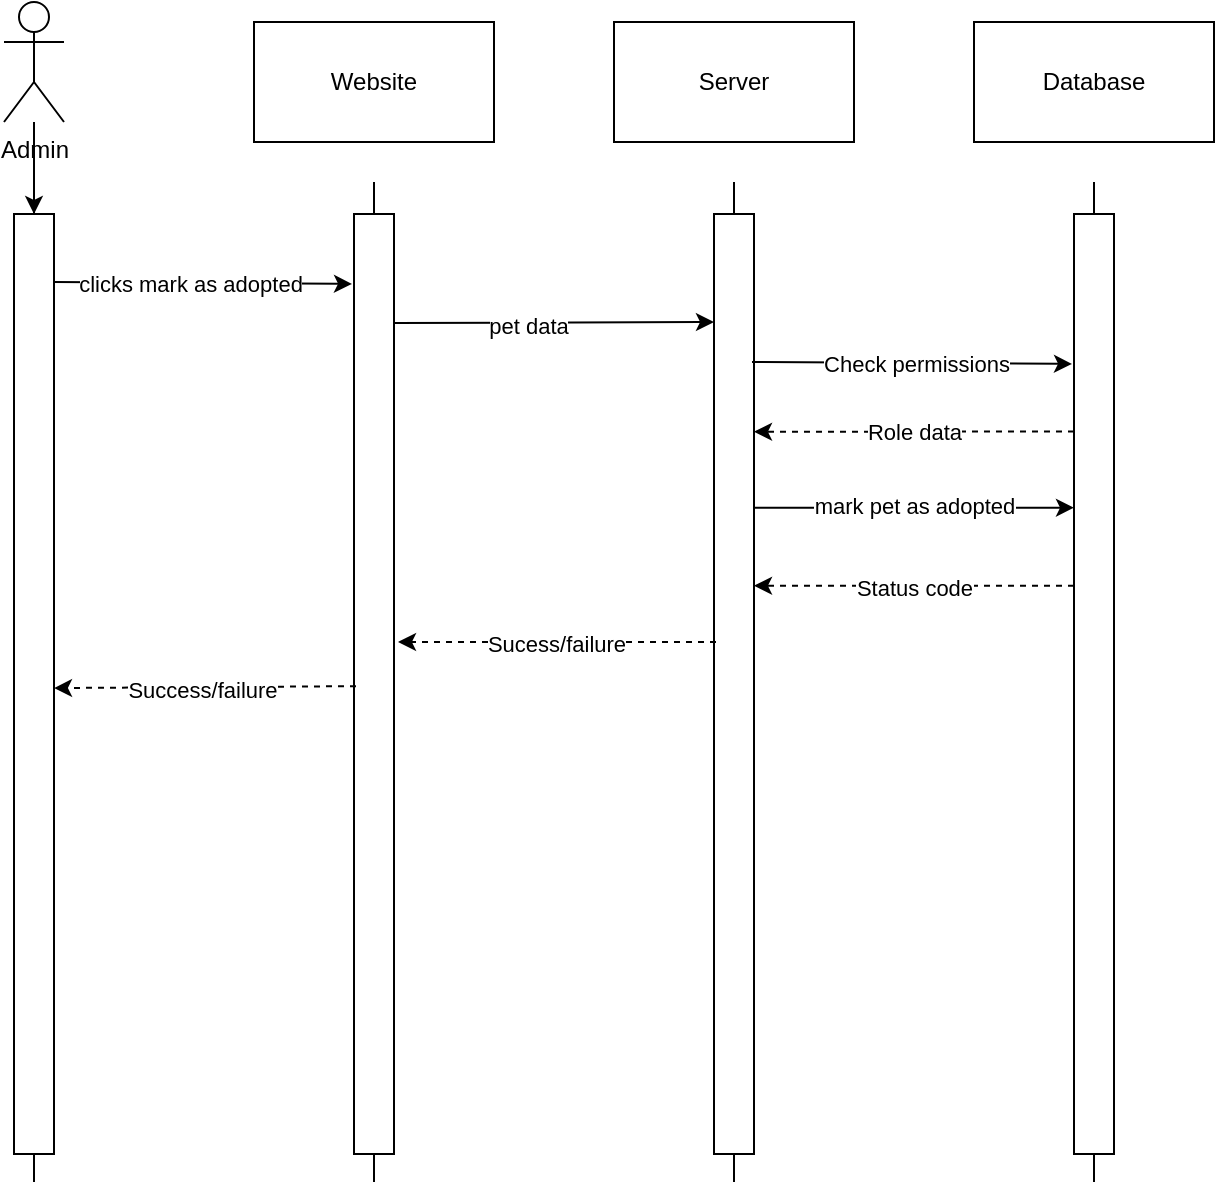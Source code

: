 <mxfile>
    <diagram id="dscZTHmvU6dGXjmu8BTy" name="Page-1">
        <mxGraphModel dx="909" dy="714" grid="1" gridSize="10" guides="1" tooltips="1" connect="1" arrows="1" fold="1" page="1" pageScale="1" pageWidth="850" pageHeight="1100" math="0" shadow="0">
            <root>
                <mxCell id="0"/>
                <mxCell id="1" parent="0"/>
                <mxCell id="41" value="" style="edgeStyle=none;html=1;" edge="1" parent="1" source="2" target="5">
                    <mxGeometry relative="1" as="geometry"/>
                </mxCell>
                <mxCell id="2" value="Admin" style="shape=umlActor;verticalLabelPosition=bottom;verticalAlign=top;html=1;outlineConnect=0;" vertex="1" parent="1">
                    <mxGeometry x="75" y="40" width="30" height="60" as="geometry"/>
                </mxCell>
                <mxCell id="3" value="" style="group" vertex="1" connectable="0" parent="1">
                    <mxGeometry x="80" y="130" width="20" height="500" as="geometry"/>
                </mxCell>
                <mxCell id="4" value="" style="endArrow=none;html=1;" edge="1" parent="3">
                    <mxGeometry width="50" height="50" relative="1" as="geometry">
                        <mxPoint x="10" y="500" as="sourcePoint"/>
                        <mxPoint x="10" as="targetPoint"/>
                    </mxGeometry>
                </mxCell>
                <mxCell id="5" value="" style="rounded=0;whiteSpace=wrap;html=1;" vertex="1" parent="3">
                    <mxGeometry y="16" width="20" height="470" as="geometry"/>
                </mxCell>
                <mxCell id="6" value="" style="group" vertex="1" connectable="0" parent="1">
                    <mxGeometry x="200" y="50" width="120" height="580" as="geometry"/>
                </mxCell>
                <mxCell id="7" value="" style="group" vertex="1" connectable="0" parent="6">
                    <mxGeometry x="50" y="80" width="20" height="500" as="geometry"/>
                </mxCell>
                <mxCell id="8" value="" style="endArrow=none;html=1;" edge="1" parent="7">
                    <mxGeometry width="50" height="50" relative="1" as="geometry">
                        <mxPoint x="10" y="500" as="sourcePoint"/>
                        <mxPoint x="10" as="targetPoint"/>
                    </mxGeometry>
                </mxCell>
                <mxCell id="11" value="" style="rounded=0;whiteSpace=wrap;html=1;" vertex="1" parent="7">
                    <mxGeometry y="16" width="20" height="470" as="geometry"/>
                </mxCell>
                <mxCell id="12" value="Website" style="rounded=0;whiteSpace=wrap;html=1;" vertex="1" parent="6">
                    <mxGeometry width="120" height="60" as="geometry"/>
                </mxCell>
                <mxCell id="13" value="" style="group" vertex="1" connectable="0" parent="1">
                    <mxGeometry x="380" y="50" width="120" height="580" as="geometry"/>
                </mxCell>
                <mxCell id="14" value="" style="group" vertex="1" connectable="0" parent="13">
                    <mxGeometry x="50" y="80" width="20" height="500" as="geometry"/>
                </mxCell>
                <mxCell id="15" value="" style="endArrow=none;html=1;" edge="1" parent="14">
                    <mxGeometry width="50" height="50" relative="1" as="geometry">
                        <mxPoint x="10" y="500" as="sourcePoint"/>
                        <mxPoint x="10" as="targetPoint"/>
                    </mxGeometry>
                </mxCell>
                <mxCell id="16" value="" style="rounded=0;whiteSpace=wrap;html=1;" vertex="1" parent="14">
                    <mxGeometry y="16" width="20" height="470" as="geometry"/>
                </mxCell>
                <mxCell id="17" value="Server" style="rounded=0;whiteSpace=wrap;html=1;" vertex="1" parent="13">
                    <mxGeometry width="120" height="60" as="geometry"/>
                </mxCell>
                <mxCell id="9" style="edgeStyle=none;html=1;exitX=1;exitY=0.25;exitDx=0;exitDy=0;" edge="1" parent="13">
                    <mxGeometry relative="1" as="geometry">
                        <mxPoint x="50" y="150" as="targetPoint"/>
                        <mxPoint x="-110" y="150.5" as="sourcePoint"/>
                    </mxGeometry>
                </mxCell>
                <mxCell id="10" value="pet data" style="edgeLabel;html=1;align=center;verticalAlign=middle;resizable=0;points=[];" vertex="1" connectable="0" parent="9">
                    <mxGeometry x="-0.163" y="-1" relative="1" as="geometry">
                        <mxPoint as="offset"/>
                    </mxGeometry>
                </mxCell>
                <mxCell id="18" value="" style="group" vertex="1" connectable="0" parent="1">
                    <mxGeometry x="560" y="50" width="120" height="580" as="geometry"/>
                </mxCell>
                <mxCell id="19" value="" style="group" vertex="1" connectable="0" parent="18">
                    <mxGeometry x="50" y="80" width="20" height="500" as="geometry"/>
                </mxCell>
                <mxCell id="20" value="" style="endArrow=none;html=1;" edge="1" parent="19">
                    <mxGeometry width="50" height="50" relative="1" as="geometry">
                        <mxPoint x="10" y="500" as="sourcePoint"/>
                        <mxPoint x="10" as="targetPoint"/>
                    </mxGeometry>
                </mxCell>
                <mxCell id="21" value="" style="rounded=0;whiteSpace=wrap;html=1;" vertex="1" parent="19">
                    <mxGeometry y="16" width="20" height="470" as="geometry"/>
                </mxCell>
                <mxCell id="22" value="Database" style="rounded=0;whiteSpace=wrap;html=1;" vertex="1" parent="18">
                    <mxGeometry width="120" height="60" as="geometry"/>
                </mxCell>
                <mxCell id="29" value="" style="endArrow=classic;html=1;exitX=0.95;exitY=0.345;exitDx=0;exitDy=0;exitPerimeter=0;entryX=-0.05;entryY=0.347;entryDx=0;entryDy=0;entryPerimeter=0;" edge="1" parent="18">
                    <mxGeometry width="50" height="50" relative="1" as="geometry">
                        <mxPoint x="-111" y="170.0" as="sourcePoint"/>
                        <mxPoint x="49" y="170.94" as="targetPoint"/>
                    </mxGeometry>
                </mxCell>
                <mxCell id="30" value="Check permissions" style="edgeLabel;html=1;align=center;verticalAlign=middle;resizable=0;points=[];" vertex="1" connectable="0" parent="29">
                    <mxGeometry x="0.025" relative="1" as="geometry">
                        <mxPoint as="offset"/>
                    </mxGeometry>
                </mxCell>
                <mxCell id="31" value="" style="endArrow=classic;html=1;exitX=0;exitY=0.419;exitDx=0;exitDy=0;exitPerimeter=0;dashed=1;" edge="1" parent="18">
                    <mxGeometry width="50" height="50" relative="1" as="geometry">
                        <mxPoint x="50" y="204.78" as="sourcePoint"/>
                        <mxPoint x="-110" y="204.85" as="targetPoint"/>
                    </mxGeometry>
                </mxCell>
                <mxCell id="32" value="Role data" style="edgeLabel;html=1;align=center;verticalAlign=middle;resizable=0;points=[];" vertex="1" connectable="0" parent="31">
                    <mxGeometry x="0.15" relative="1" as="geometry">
                        <mxPoint x="12" as="offset"/>
                    </mxGeometry>
                </mxCell>
                <mxCell id="33" style="edgeStyle=none;html=1;exitX=1;exitY=0.5;exitDx=0;exitDy=0;" edge="1" parent="18">
                    <mxGeometry relative="1" as="geometry">
                        <mxPoint x="-110" y="242.85" as="sourcePoint"/>
                        <mxPoint x="50" y="242.85" as="targetPoint"/>
                    </mxGeometry>
                </mxCell>
                <mxCell id="34" value="mark pet as adopted" style="edgeLabel;html=1;align=center;verticalAlign=middle;resizable=0;points=[];" vertex="1" connectable="0" parent="33">
                    <mxGeometry y="1" relative="1" as="geometry">
                        <mxPoint as="offset"/>
                    </mxGeometry>
                </mxCell>
                <mxCell id="35" value="" style="endArrow=classic;html=1;exitX=0;exitY=0.583;exitDx=0;exitDy=0;exitPerimeter=0;entryX=1;entryY=0.583;entryDx=0;entryDy=0;entryPerimeter=0;dashed=1;" edge="1" parent="18">
                    <mxGeometry width="50" height="50" relative="1" as="geometry">
                        <mxPoint x="50" y="281.86" as="sourcePoint"/>
                        <mxPoint x="-110" y="281.86" as="targetPoint"/>
                    </mxGeometry>
                </mxCell>
                <mxCell id="36" value="Status code" style="edgeLabel;html=1;align=center;verticalAlign=middle;resizable=0;points=[];" vertex="1" connectable="0" parent="35">
                    <mxGeometry y="1" relative="1" as="geometry">
                        <mxPoint as="offset"/>
                    </mxGeometry>
                </mxCell>
                <mxCell id="23" value="" style="endArrow=classic;html=1;exitX=1.1;exitY=0.153;exitDx=0;exitDy=0;exitPerimeter=0;entryX=0.05;entryY=0.155;entryDx=0;entryDy=0;entryPerimeter=0;" edge="1" parent="1">
                    <mxGeometry width="50" height="50" relative="1" as="geometry">
                        <mxPoint x="100" y="180.0" as="sourcePoint"/>
                        <mxPoint x="249" y="180.94" as="targetPoint"/>
                    </mxGeometry>
                </mxCell>
                <mxCell id="24" value="clicks mark as adopted" style="edgeLabel;html=1;align=center;verticalAlign=middle;resizable=0;points=[];" vertex="1" connectable="0" parent="23">
                    <mxGeometry x="-0.087" relative="1" as="geometry">
                        <mxPoint as="offset"/>
                    </mxGeometry>
                </mxCell>
                <mxCell id="37" value="" style="endArrow=classic;html=1;exitX=0;exitY=0.664;exitDx=0;exitDy=0;exitPerimeter=0;entryX=1.05;entryY=0.664;entryDx=0;entryDy=0;entryPerimeter=0;dashed=1;" edge="1" parent="1">
                    <mxGeometry width="50" height="50" relative="1" as="geometry">
                        <mxPoint x="431" y="360.0" as="sourcePoint"/>
                        <mxPoint x="272" y="360.0" as="targetPoint"/>
                    </mxGeometry>
                </mxCell>
                <mxCell id="38" value="Sucess/failure" style="edgeLabel;html=1;align=center;verticalAlign=middle;resizable=0;points=[];" vertex="1" connectable="0" parent="37">
                    <mxGeometry x="0.013" y="1" relative="1" as="geometry">
                        <mxPoint as="offset"/>
                    </mxGeometry>
                </mxCell>
                <mxCell id="39" value="" style="endArrow=classic;html=1;exitX=0;exitY=0.711;exitDx=0;exitDy=0;exitPerimeter=0;entryX=0.95;entryY=0.713;entryDx=0;entryDy=0;entryPerimeter=0;dashed=1;" edge="1" parent="1">
                    <mxGeometry width="50" height="50" relative="1" as="geometry">
                        <mxPoint x="251" y="382.09" as="sourcePoint"/>
                        <mxPoint x="100" y="383.03" as="targetPoint"/>
                    </mxGeometry>
                </mxCell>
                <mxCell id="40" value="Success/failure" style="edgeLabel;html=1;align=center;verticalAlign=middle;resizable=0;points=[];" vertex="1" connectable="0" parent="39">
                    <mxGeometry x="0.02" y="1" relative="1" as="geometry">
                        <mxPoint as="offset"/>
                    </mxGeometry>
                </mxCell>
            </root>
        </mxGraphModel>
    </diagram>
</mxfile>